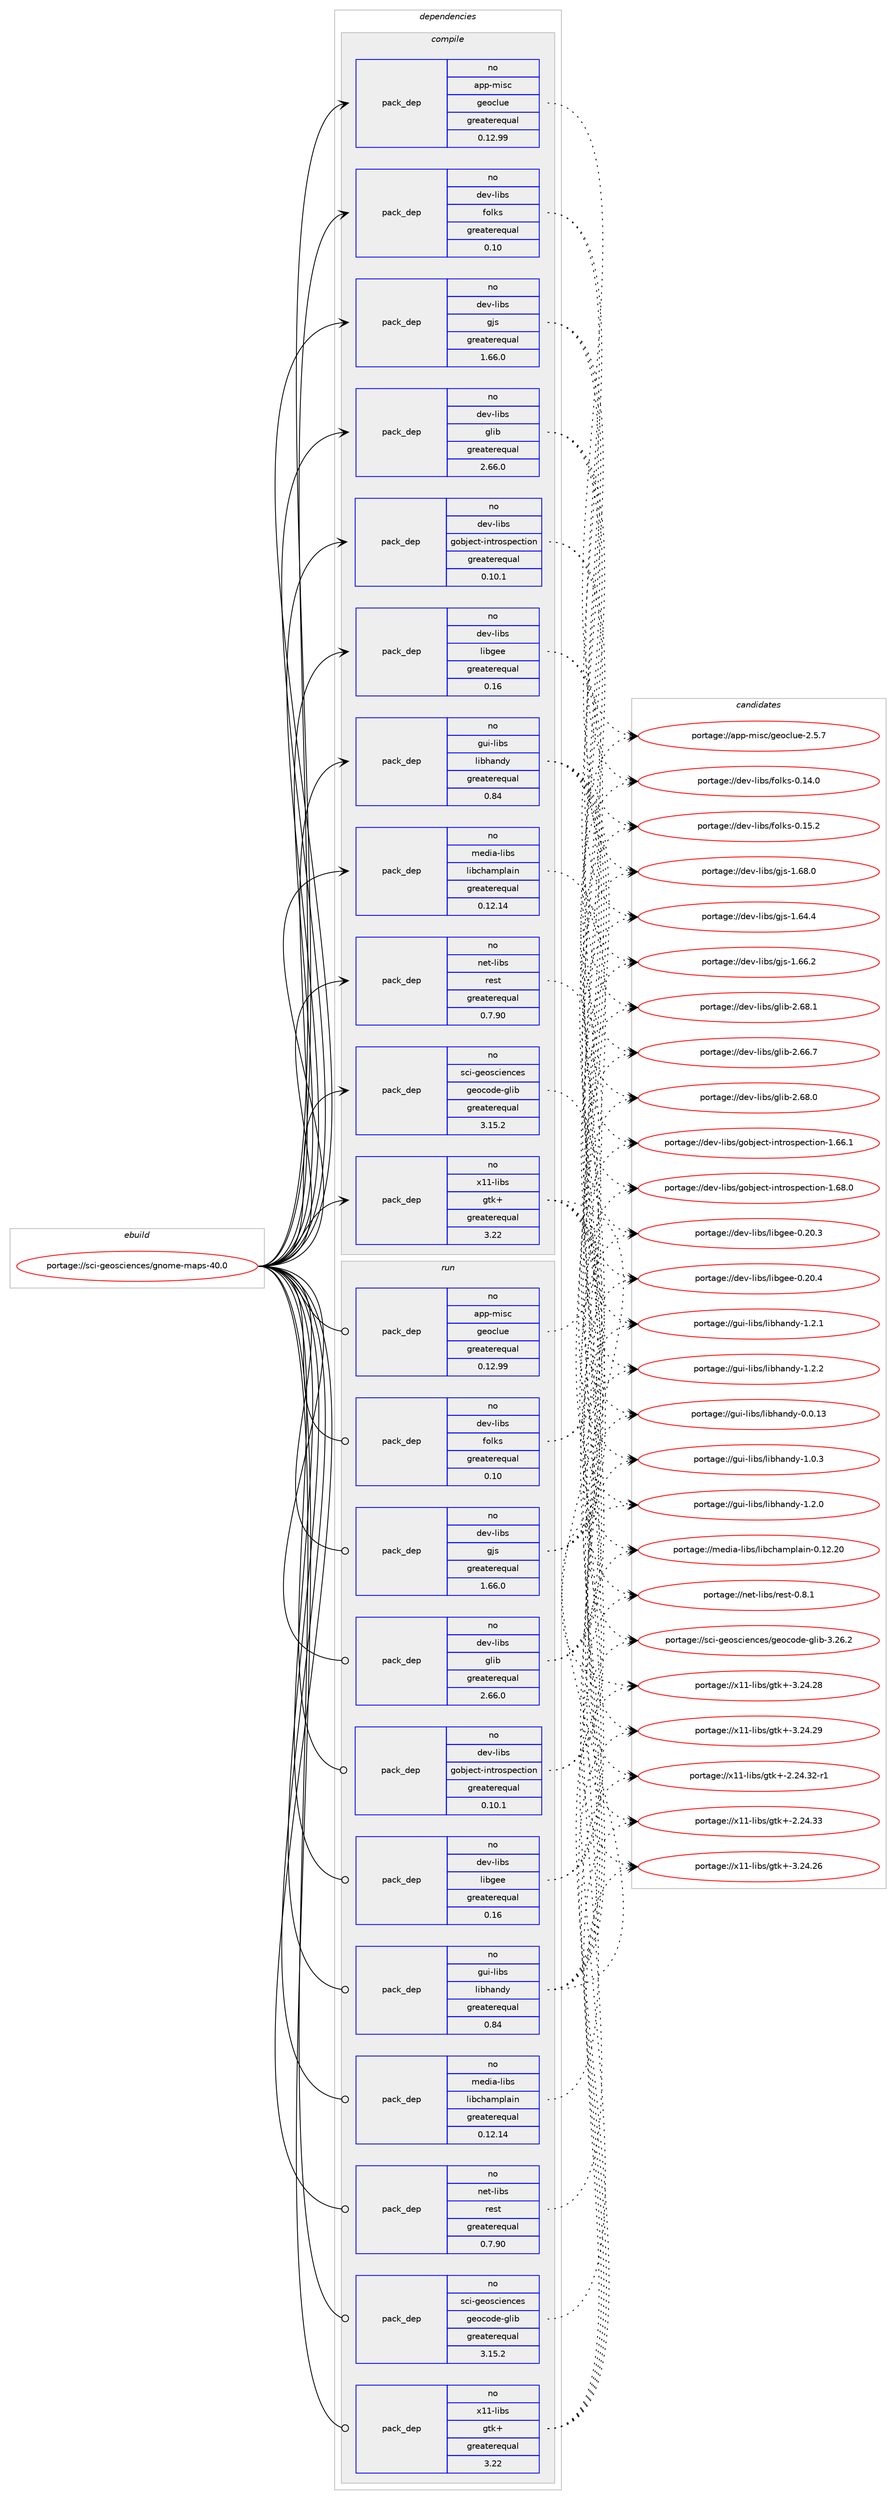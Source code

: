 digraph prolog {

# *************
# Graph options
# *************

newrank=true;
concentrate=true;
compound=true;
graph [rankdir=LR,fontname=Helvetica,fontsize=10,ranksep=1.5];#, ranksep=2.5, nodesep=0.2];
edge  [arrowhead=vee];
node  [fontname=Helvetica,fontsize=10];

# **********
# The ebuild
# **********

subgraph cluster_leftcol {
color=gray;
label=<<i>ebuild</i>>;
id [label="portage://sci-geosciences/gnome-maps-40.0", color=red, width=4, href="../sci-geosciences/gnome-maps-40.0.svg"];
}

# ****************
# The dependencies
# ****************

subgraph cluster_midcol {
color=gray;
label=<<i>dependencies</i>>;
subgraph cluster_compile {
fillcolor="#eeeeee";
style=filled;
label=<<i>compile</i>>;
# *** BEGIN UNKNOWN DEPENDENCY TYPE (TODO) ***
# id -> package_dependency(portage://sci-geosciences/gnome-maps-40.0,install,no,app-crypt,libsecret,none,[,,],[],[use(enable(introspection),none)])
# *** END UNKNOWN DEPENDENCY TYPE (TODO) ***

subgraph pack250 {
dependency628 [label=<<TABLE BORDER="0" CELLBORDER="1" CELLSPACING="0" CELLPADDING="4" WIDTH="220"><TR><TD ROWSPAN="6" CELLPADDING="30">pack_dep</TD></TR><TR><TD WIDTH="110">no</TD></TR><TR><TD>app-misc</TD></TR><TR><TD>geoclue</TD></TR><TR><TD>greaterequal</TD></TR><TR><TD>0.12.99</TD></TR></TABLE>>, shape=none, color=blue];
}
id:e -> dependency628:w [weight=20,style="solid",arrowhead="vee"];
subgraph pack251 {
dependency629 [label=<<TABLE BORDER="0" CELLBORDER="1" CELLSPACING="0" CELLPADDING="4" WIDTH="220"><TR><TD ROWSPAN="6" CELLPADDING="30">pack_dep</TD></TR><TR><TD WIDTH="110">no</TD></TR><TR><TD>dev-libs</TD></TR><TR><TD>folks</TD></TR><TR><TD>greaterequal</TD></TR><TR><TD>0.10</TD></TR></TABLE>>, shape=none, color=blue];
}
id:e -> dependency629:w [weight=20,style="solid",arrowhead="vee"];
subgraph pack252 {
dependency630 [label=<<TABLE BORDER="0" CELLBORDER="1" CELLSPACING="0" CELLPADDING="4" WIDTH="220"><TR><TD ROWSPAN="6" CELLPADDING="30">pack_dep</TD></TR><TR><TD WIDTH="110">no</TD></TR><TR><TD>dev-libs</TD></TR><TR><TD>gjs</TD></TR><TR><TD>greaterequal</TD></TR><TR><TD>1.66.0</TD></TR></TABLE>>, shape=none, color=blue];
}
id:e -> dependency630:w [weight=20,style="solid",arrowhead="vee"];
subgraph pack253 {
dependency631 [label=<<TABLE BORDER="0" CELLBORDER="1" CELLSPACING="0" CELLPADDING="4" WIDTH="220"><TR><TD ROWSPAN="6" CELLPADDING="30">pack_dep</TD></TR><TR><TD WIDTH="110">no</TD></TR><TR><TD>dev-libs</TD></TR><TR><TD>glib</TD></TR><TR><TD>greaterequal</TD></TR><TR><TD>2.66.0</TD></TR></TABLE>>, shape=none, color=blue];
}
id:e -> dependency631:w [weight=20,style="solid",arrowhead="vee"];
subgraph pack254 {
dependency632 [label=<<TABLE BORDER="0" CELLBORDER="1" CELLSPACING="0" CELLPADDING="4" WIDTH="220"><TR><TD ROWSPAN="6" CELLPADDING="30">pack_dep</TD></TR><TR><TD WIDTH="110">no</TD></TR><TR><TD>dev-libs</TD></TR><TR><TD>gobject-introspection</TD></TR><TR><TD>greaterequal</TD></TR><TR><TD>0.10.1</TD></TR></TABLE>>, shape=none, color=blue];
}
id:e -> dependency632:w [weight=20,style="solid",arrowhead="vee"];
subgraph pack255 {
dependency633 [label=<<TABLE BORDER="0" CELLBORDER="1" CELLSPACING="0" CELLPADDING="4" WIDTH="220"><TR><TD ROWSPAN="6" CELLPADDING="30">pack_dep</TD></TR><TR><TD WIDTH="110">no</TD></TR><TR><TD>dev-libs</TD></TR><TR><TD>libgee</TD></TR><TR><TD>greaterequal</TD></TR><TR><TD>0.16</TD></TR></TABLE>>, shape=none, color=blue];
}
id:e -> dependency633:w [weight=20,style="solid",arrowhead="vee"];
# *** BEGIN UNKNOWN DEPENDENCY TYPE (TODO) ***
# id -> package_dependency(portage://sci-geosciences/gnome-maps-40.0,install,no,dev-libs,libgweather,none,[,,],[],[use(enable(introspection),none)])
# *** END UNKNOWN DEPENDENCY TYPE (TODO) ***

# *** BEGIN UNKNOWN DEPENDENCY TYPE (TODO) ***
# id -> package_dependency(portage://sci-geosciences/gnome-maps-40.0,install,no,dev-libs,libxml2,none,[,,],[slot(2)],[])
# *** END UNKNOWN DEPENDENCY TYPE (TODO) ***

# *** BEGIN UNKNOWN DEPENDENCY TYPE (TODO) ***
# id -> package_dependency(portage://sci-geosciences/gnome-maps-40.0,install,no,dev-util,desktop-file-utils,none,[,,],[],[])
# *** END UNKNOWN DEPENDENCY TYPE (TODO) ***

subgraph pack256 {
dependency634 [label=<<TABLE BORDER="0" CELLBORDER="1" CELLSPACING="0" CELLPADDING="4" WIDTH="220"><TR><TD ROWSPAN="6" CELLPADDING="30">pack_dep</TD></TR><TR><TD WIDTH="110">no</TD></TR><TR><TD>gui-libs</TD></TR><TR><TD>libhandy</TD></TR><TR><TD>greaterequal</TD></TR><TR><TD>0.84</TD></TR></TABLE>>, shape=none, color=blue];
}
id:e -> dependency634:w [weight=20,style="solid",arrowhead="vee"];
# *** BEGIN UNKNOWN DEPENDENCY TYPE (TODO) ***
# id -> package_dependency(portage://sci-geosciences/gnome-maps-40.0,install,no,media-libs,clutter,none,[,,],[slot(1.0)],[use(enable(introspection),none)])
# *** END UNKNOWN DEPENDENCY TYPE (TODO) ***

# *** BEGIN UNKNOWN DEPENDENCY TYPE (TODO) ***
# id -> package_dependency(portage://sci-geosciences/gnome-maps-40.0,install,no,media-libs,clutter-gtk,none,[,,],[slot(1.0)],[use(enable(introspection),none)])
# *** END UNKNOWN DEPENDENCY TYPE (TODO) ***

subgraph pack257 {
dependency635 [label=<<TABLE BORDER="0" CELLBORDER="1" CELLSPACING="0" CELLPADDING="4" WIDTH="220"><TR><TD ROWSPAN="6" CELLPADDING="30">pack_dep</TD></TR><TR><TD WIDTH="110">no</TD></TR><TR><TD>media-libs</TD></TR><TR><TD>libchamplain</TD></TR><TR><TD>greaterequal</TD></TR><TR><TD>0.12.14</TD></TR></TABLE>>, shape=none, color=blue];
}
id:e -> dependency635:w [weight=20,style="solid",arrowhead="vee"];
# *** BEGIN UNKNOWN DEPENDENCY TYPE (TODO) ***
# id -> package_dependency(portage://sci-geosciences/gnome-maps-40.0,install,no,net-libs,gnome-online-accounts,none,[,,],[],[use(enable(introspection),none)])
# *** END UNKNOWN DEPENDENCY TYPE (TODO) ***

# *** BEGIN UNKNOWN DEPENDENCY TYPE (TODO) ***
# id -> package_dependency(portage://sci-geosciences/gnome-maps-40.0,install,no,net-libs,libgfbgraph,none,[,,],[],[use(enable(introspection),none)])
# *** END UNKNOWN DEPENDENCY TYPE (TODO) ***

# *** BEGIN UNKNOWN DEPENDENCY TYPE (TODO) ***
# id -> package_dependency(portage://sci-geosciences/gnome-maps-40.0,install,no,net-libs,libsoup,none,[,,],[slot(2.4)],[use(enable(introspection),none)])
# *** END UNKNOWN DEPENDENCY TYPE (TODO) ***

subgraph pack258 {
dependency636 [label=<<TABLE BORDER="0" CELLBORDER="1" CELLSPACING="0" CELLPADDING="4" WIDTH="220"><TR><TD ROWSPAN="6" CELLPADDING="30">pack_dep</TD></TR><TR><TD WIDTH="110">no</TD></TR><TR><TD>net-libs</TD></TR><TR><TD>rest</TD></TR><TR><TD>greaterequal</TD></TR><TR><TD>0.7.90</TD></TR></TABLE>>, shape=none, color=blue];
}
id:e -> dependency636:w [weight=20,style="solid",arrowhead="vee"];
# *** BEGIN UNKNOWN DEPENDENCY TYPE (TODO) ***
# id -> package_dependency(portage://sci-geosciences/gnome-maps-40.0,install,no,net-libs,webkit-gtk,none,[,,],[slot(4)],[use(enable(introspection),none)])
# *** END UNKNOWN DEPENDENCY TYPE (TODO) ***

subgraph pack259 {
dependency637 [label=<<TABLE BORDER="0" CELLBORDER="1" CELLSPACING="0" CELLPADDING="4" WIDTH="220"><TR><TD ROWSPAN="6" CELLPADDING="30">pack_dep</TD></TR><TR><TD WIDTH="110">no</TD></TR><TR><TD>sci-geosciences</TD></TR><TR><TD>geocode-glib</TD></TR><TR><TD>greaterequal</TD></TR><TR><TD>3.15.2</TD></TR></TABLE>>, shape=none, color=blue];
}
id:e -> dependency637:w [weight=20,style="solid",arrowhead="vee"];
subgraph pack260 {
dependency638 [label=<<TABLE BORDER="0" CELLBORDER="1" CELLSPACING="0" CELLPADDING="4" WIDTH="220"><TR><TD ROWSPAN="6" CELLPADDING="30">pack_dep</TD></TR><TR><TD WIDTH="110">no</TD></TR><TR><TD>x11-libs</TD></TR><TR><TD>gtk+</TD></TR><TR><TD>greaterequal</TD></TR><TR><TD>3.22</TD></TR></TABLE>>, shape=none, color=blue];
}
id:e -> dependency638:w [weight=20,style="solid",arrowhead="vee"];
# *** BEGIN UNKNOWN DEPENDENCY TYPE (TODO) ***
# id -> package_dependency(portage://sci-geosciences/gnome-maps-40.0,install,no,x11-libs,pango,none,[,,],[],[use(enable(introspection),none)])
# *** END UNKNOWN DEPENDENCY TYPE (TODO) ***

# *** BEGIN UNKNOWN DEPENDENCY TYPE (TODO) ***
# id -> package_dependency(portage://sci-geosciences/gnome-maps-40.0,install,no,x11-misc,shared-mime-info,none,[,,],[],[])
# *** END UNKNOWN DEPENDENCY TYPE (TODO) ***

}
subgraph cluster_compileandrun {
fillcolor="#eeeeee";
style=filled;
label=<<i>compile and run</i>>;
}
subgraph cluster_run {
fillcolor="#eeeeee";
style=filled;
label=<<i>run</i>>;
# *** BEGIN UNKNOWN DEPENDENCY TYPE (TODO) ***
# id -> package_dependency(portage://sci-geosciences/gnome-maps-40.0,run,no,app-crypt,libsecret,none,[,,],[],[use(enable(introspection),none)])
# *** END UNKNOWN DEPENDENCY TYPE (TODO) ***

subgraph pack261 {
dependency639 [label=<<TABLE BORDER="0" CELLBORDER="1" CELLSPACING="0" CELLPADDING="4" WIDTH="220"><TR><TD ROWSPAN="6" CELLPADDING="30">pack_dep</TD></TR><TR><TD WIDTH="110">no</TD></TR><TR><TD>app-misc</TD></TR><TR><TD>geoclue</TD></TR><TR><TD>greaterequal</TD></TR><TR><TD>0.12.99</TD></TR></TABLE>>, shape=none, color=blue];
}
id:e -> dependency639:w [weight=20,style="solid",arrowhead="odot"];
subgraph pack262 {
dependency640 [label=<<TABLE BORDER="0" CELLBORDER="1" CELLSPACING="0" CELLPADDING="4" WIDTH="220"><TR><TD ROWSPAN="6" CELLPADDING="30">pack_dep</TD></TR><TR><TD WIDTH="110">no</TD></TR><TR><TD>dev-libs</TD></TR><TR><TD>folks</TD></TR><TR><TD>greaterequal</TD></TR><TR><TD>0.10</TD></TR></TABLE>>, shape=none, color=blue];
}
id:e -> dependency640:w [weight=20,style="solid",arrowhead="odot"];
subgraph pack263 {
dependency641 [label=<<TABLE BORDER="0" CELLBORDER="1" CELLSPACING="0" CELLPADDING="4" WIDTH="220"><TR><TD ROWSPAN="6" CELLPADDING="30">pack_dep</TD></TR><TR><TD WIDTH="110">no</TD></TR><TR><TD>dev-libs</TD></TR><TR><TD>gjs</TD></TR><TR><TD>greaterequal</TD></TR><TR><TD>1.66.0</TD></TR></TABLE>>, shape=none, color=blue];
}
id:e -> dependency641:w [weight=20,style="solid",arrowhead="odot"];
subgraph pack264 {
dependency642 [label=<<TABLE BORDER="0" CELLBORDER="1" CELLSPACING="0" CELLPADDING="4" WIDTH="220"><TR><TD ROWSPAN="6" CELLPADDING="30">pack_dep</TD></TR><TR><TD WIDTH="110">no</TD></TR><TR><TD>dev-libs</TD></TR><TR><TD>glib</TD></TR><TR><TD>greaterequal</TD></TR><TR><TD>2.66.0</TD></TR></TABLE>>, shape=none, color=blue];
}
id:e -> dependency642:w [weight=20,style="solid",arrowhead="odot"];
subgraph pack265 {
dependency643 [label=<<TABLE BORDER="0" CELLBORDER="1" CELLSPACING="0" CELLPADDING="4" WIDTH="220"><TR><TD ROWSPAN="6" CELLPADDING="30">pack_dep</TD></TR><TR><TD WIDTH="110">no</TD></TR><TR><TD>dev-libs</TD></TR><TR><TD>gobject-introspection</TD></TR><TR><TD>greaterequal</TD></TR><TR><TD>0.10.1</TD></TR></TABLE>>, shape=none, color=blue];
}
id:e -> dependency643:w [weight=20,style="solid",arrowhead="odot"];
subgraph pack266 {
dependency644 [label=<<TABLE BORDER="0" CELLBORDER="1" CELLSPACING="0" CELLPADDING="4" WIDTH="220"><TR><TD ROWSPAN="6" CELLPADDING="30">pack_dep</TD></TR><TR><TD WIDTH="110">no</TD></TR><TR><TD>dev-libs</TD></TR><TR><TD>libgee</TD></TR><TR><TD>greaterequal</TD></TR><TR><TD>0.16</TD></TR></TABLE>>, shape=none, color=blue];
}
id:e -> dependency644:w [weight=20,style="solid",arrowhead="odot"];
# *** BEGIN UNKNOWN DEPENDENCY TYPE (TODO) ***
# id -> package_dependency(portage://sci-geosciences/gnome-maps-40.0,run,no,dev-libs,libgweather,none,[,,],[],[use(enable(introspection),none)])
# *** END UNKNOWN DEPENDENCY TYPE (TODO) ***

# *** BEGIN UNKNOWN DEPENDENCY TYPE (TODO) ***
# id -> package_dependency(portage://sci-geosciences/gnome-maps-40.0,run,no,dev-libs,libxml2,none,[,,],[slot(2)],[])
# *** END UNKNOWN DEPENDENCY TYPE (TODO) ***

subgraph pack267 {
dependency645 [label=<<TABLE BORDER="0" CELLBORDER="1" CELLSPACING="0" CELLPADDING="4" WIDTH="220"><TR><TD ROWSPAN="6" CELLPADDING="30">pack_dep</TD></TR><TR><TD WIDTH="110">no</TD></TR><TR><TD>gui-libs</TD></TR><TR><TD>libhandy</TD></TR><TR><TD>greaterequal</TD></TR><TR><TD>0.84</TD></TR></TABLE>>, shape=none, color=blue];
}
id:e -> dependency645:w [weight=20,style="solid",arrowhead="odot"];
# *** BEGIN UNKNOWN DEPENDENCY TYPE (TODO) ***
# id -> package_dependency(portage://sci-geosciences/gnome-maps-40.0,run,no,media-libs,clutter,none,[,,],[slot(1.0)],[use(enable(introspection),none)])
# *** END UNKNOWN DEPENDENCY TYPE (TODO) ***

# *** BEGIN UNKNOWN DEPENDENCY TYPE (TODO) ***
# id -> package_dependency(portage://sci-geosciences/gnome-maps-40.0,run,no,media-libs,clutter-gtk,none,[,,],[slot(1.0)],[use(enable(introspection),none)])
# *** END UNKNOWN DEPENDENCY TYPE (TODO) ***

subgraph pack268 {
dependency646 [label=<<TABLE BORDER="0" CELLBORDER="1" CELLSPACING="0" CELLPADDING="4" WIDTH="220"><TR><TD ROWSPAN="6" CELLPADDING="30">pack_dep</TD></TR><TR><TD WIDTH="110">no</TD></TR><TR><TD>media-libs</TD></TR><TR><TD>libchamplain</TD></TR><TR><TD>greaterequal</TD></TR><TR><TD>0.12.14</TD></TR></TABLE>>, shape=none, color=blue];
}
id:e -> dependency646:w [weight=20,style="solid",arrowhead="odot"];
# *** BEGIN UNKNOWN DEPENDENCY TYPE (TODO) ***
# id -> package_dependency(portage://sci-geosciences/gnome-maps-40.0,run,no,net-libs,gnome-online-accounts,none,[,,],[],[use(enable(introspection),none)])
# *** END UNKNOWN DEPENDENCY TYPE (TODO) ***

# *** BEGIN UNKNOWN DEPENDENCY TYPE (TODO) ***
# id -> package_dependency(portage://sci-geosciences/gnome-maps-40.0,run,no,net-libs,libgfbgraph,none,[,,],[],[use(enable(introspection),none)])
# *** END UNKNOWN DEPENDENCY TYPE (TODO) ***

# *** BEGIN UNKNOWN DEPENDENCY TYPE (TODO) ***
# id -> package_dependency(portage://sci-geosciences/gnome-maps-40.0,run,no,net-libs,libsoup,none,[,,],[slot(2.4)],[use(enable(introspection),none)])
# *** END UNKNOWN DEPENDENCY TYPE (TODO) ***

subgraph pack269 {
dependency647 [label=<<TABLE BORDER="0" CELLBORDER="1" CELLSPACING="0" CELLPADDING="4" WIDTH="220"><TR><TD ROWSPAN="6" CELLPADDING="30">pack_dep</TD></TR><TR><TD WIDTH="110">no</TD></TR><TR><TD>net-libs</TD></TR><TR><TD>rest</TD></TR><TR><TD>greaterequal</TD></TR><TR><TD>0.7.90</TD></TR></TABLE>>, shape=none, color=blue];
}
id:e -> dependency647:w [weight=20,style="solid",arrowhead="odot"];
# *** BEGIN UNKNOWN DEPENDENCY TYPE (TODO) ***
# id -> package_dependency(portage://sci-geosciences/gnome-maps-40.0,run,no,net-libs,webkit-gtk,none,[,,],[slot(4)],[use(enable(introspection),none)])
# *** END UNKNOWN DEPENDENCY TYPE (TODO) ***

subgraph pack270 {
dependency648 [label=<<TABLE BORDER="0" CELLBORDER="1" CELLSPACING="0" CELLPADDING="4" WIDTH="220"><TR><TD ROWSPAN="6" CELLPADDING="30">pack_dep</TD></TR><TR><TD WIDTH="110">no</TD></TR><TR><TD>sci-geosciences</TD></TR><TR><TD>geocode-glib</TD></TR><TR><TD>greaterequal</TD></TR><TR><TD>3.15.2</TD></TR></TABLE>>, shape=none, color=blue];
}
id:e -> dependency648:w [weight=20,style="solid",arrowhead="odot"];
subgraph pack271 {
dependency649 [label=<<TABLE BORDER="0" CELLBORDER="1" CELLSPACING="0" CELLPADDING="4" WIDTH="220"><TR><TD ROWSPAN="6" CELLPADDING="30">pack_dep</TD></TR><TR><TD WIDTH="110">no</TD></TR><TR><TD>x11-libs</TD></TR><TR><TD>gtk+</TD></TR><TR><TD>greaterequal</TD></TR><TR><TD>3.22</TD></TR></TABLE>>, shape=none, color=blue];
}
id:e -> dependency649:w [weight=20,style="solid",arrowhead="odot"];
# *** BEGIN UNKNOWN DEPENDENCY TYPE (TODO) ***
# id -> package_dependency(portage://sci-geosciences/gnome-maps-40.0,run,no,x11-libs,pango,none,[,,],[],[use(enable(introspection),none)])
# *** END UNKNOWN DEPENDENCY TYPE (TODO) ***

}
}

# **************
# The candidates
# **************

subgraph cluster_choices {
rank=same;
color=gray;
label=<<i>candidates</i>>;

subgraph choice250 {
color=black;
nodesep=1;
choice9711211245109105115994710310111199108117101455046534655 [label="portage://app-misc/geoclue-2.5.7", color=red, width=4,href="../app-misc/geoclue-2.5.7.svg"];
dependency628:e -> choice9711211245109105115994710310111199108117101455046534655:w [style=dotted,weight="100"];
}
subgraph choice251 {
color=black;
nodesep=1;
choice10010111845108105981154710211110810711545484649524648 [label="portage://dev-libs/folks-0.14.0", color=red, width=4,href="../dev-libs/folks-0.14.0.svg"];
choice10010111845108105981154710211110810711545484649534650 [label="portage://dev-libs/folks-0.15.2", color=red, width=4,href="../dev-libs/folks-0.15.2.svg"];
dependency629:e -> choice10010111845108105981154710211110810711545484649524648:w [style=dotted,weight="100"];
dependency629:e -> choice10010111845108105981154710211110810711545484649534650:w [style=dotted,weight="100"];
}
subgraph choice252 {
color=black;
nodesep=1;
choice10010111845108105981154710310611545494654524652 [label="portage://dev-libs/gjs-1.64.4", color=red, width=4,href="../dev-libs/gjs-1.64.4.svg"];
choice10010111845108105981154710310611545494654544650 [label="portage://dev-libs/gjs-1.66.2", color=red, width=4,href="../dev-libs/gjs-1.66.2.svg"];
choice10010111845108105981154710310611545494654564648 [label="portage://dev-libs/gjs-1.68.0", color=red, width=4,href="../dev-libs/gjs-1.68.0.svg"];
dependency630:e -> choice10010111845108105981154710310611545494654524652:w [style=dotted,weight="100"];
dependency630:e -> choice10010111845108105981154710310611545494654544650:w [style=dotted,weight="100"];
dependency630:e -> choice10010111845108105981154710310611545494654564648:w [style=dotted,weight="100"];
}
subgraph choice253 {
color=black;
nodesep=1;
choice1001011184510810598115471031081059845504654544655 [label="portage://dev-libs/glib-2.66.7", color=red, width=4,href="../dev-libs/glib-2.66.7.svg"];
choice1001011184510810598115471031081059845504654564648 [label="portage://dev-libs/glib-2.68.0", color=red, width=4,href="../dev-libs/glib-2.68.0.svg"];
choice1001011184510810598115471031081059845504654564649 [label="portage://dev-libs/glib-2.68.1", color=red, width=4,href="../dev-libs/glib-2.68.1.svg"];
dependency631:e -> choice1001011184510810598115471031081059845504654544655:w [style=dotted,weight="100"];
dependency631:e -> choice1001011184510810598115471031081059845504654564648:w [style=dotted,weight="100"];
dependency631:e -> choice1001011184510810598115471031081059845504654564649:w [style=dotted,weight="100"];
}
subgraph choice254 {
color=black;
nodesep=1;
choice1001011184510810598115471031119810610199116451051101161141111151121019911610511111045494654544649 [label="portage://dev-libs/gobject-introspection-1.66.1", color=red, width=4,href="../dev-libs/gobject-introspection-1.66.1.svg"];
choice1001011184510810598115471031119810610199116451051101161141111151121019911610511111045494654564648 [label="portage://dev-libs/gobject-introspection-1.68.0", color=red, width=4,href="../dev-libs/gobject-introspection-1.68.0.svg"];
dependency632:e -> choice1001011184510810598115471031119810610199116451051101161141111151121019911610511111045494654544649:w [style=dotted,weight="100"];
dependency632:e -> choice1001011184510810598115471031119810610199116451051101161141111151121019911610511111045494654564648:w [style=dotted,weight="100"];
}
subgraph choice255 {
color=black;
nodesep=1;
choice1001011184510810598115471081059810310110145484650484651 [label="portage://dev-libs/libgee-0.20.3", color=red, width=4,href="../dev-libs/libgee-0.20.3.svg"];
choice1001011184510810598115471081059810310110145484650484652 [label="portage://dev-libs/libgee-0.20.4", color=red, width=4,href="../dev-libs/libgee-0.20.4.svg"];
dependency633:e -> choice1001011184510810598115471081059810310110145484650484651:w [style=dotted,weight="100"];
dependency633:e -> choice1001011184510810598115471081059810310110145484650484652:w [style=dotted,weight="100"];
}
subgraph choice256 {
color=black;
nodesep=1;
choice103117105451081059811547108105981049711010012145484648464951 [label="portage://gui-libs/libhandy-0.0.13", color=red, width=4,href="../gui-libs/libhandy-0.0.13.svg"];
choice1031171054510810598115471081059810497110100121454946484651 [label="portage://gui-libs/libhandy-1.0.3", color=red, width=4,href="../gui-libs/libhandy-1.0.3.svg"];
choice1031171054510810598115471081059810497110100121454946504648 [label="portage://gui-libs/libhandy-1.2.0", color=red, width=4,href="../gui-libs/libhandy-1.2.0.svg"];
choice1031171054510810598115471081059810497110100121454946504649 [label="portage://gui-libs/libhandy-1.2.1", color=red, width=4,href="../gui-libs/libhandy-1.2.1.svg"];
choice1031171054510810598115471081059810497110100121454946504650 [label="portage://gui-libs/libhandy-1.2.2", color=red, width=4,href="../gui-libs/libhandy-1.2.2.svg"];
dependency634:e -> choice103117105451081059811547108105981049711010012145484648464951:w [style=dotted,weight="100"];
dependency634:e -> choice1031171054510810598115471081059810497110100121454946484651:w [style=dotted,weight="100"];
dependency634:e -> choice1031171054510810598115471081059810497110100121454946504648:w [style=dotted,weight="100"];
dependency634:e -> choice1031171054510810598115471081059810497110100121454946504649:w [style=dotted,weight="100"];
dependency634:e -> choice1031171054510810598115471081059810497110100121454946504650:w [style=dotted,weight="100"];
}
subgraph choice257 {
color=black;
nodesep=1;
choice10910110010597451081059811547108105989910497109112108971051104548464950465048 [label="portage://media-libs/libchamplain-0.12.20", color=red, width=4,href="../media-libs/libchamplain-0.12.20.svg"];
dependency635:e -> choice10910110010597451081059811547108105989910497109112108971051104548464950465048:w [style=dotted,weight="100"];
}
subgraph choice258 {
color=black;
nodesep=1;
choice110101116451081059811547114101115116454846564649 [label="portage://net-libs/rest-0.8.1", color=red, width=4,href="../net-libs/rest-0.8.1.svg"];
dependency636:e -> choice110101116451081059811547114101115116454846564649:w [style=dotted,weight="100"];
}
subgraph choice259 {
color=black;
nodesep=1;
choice115991054510310111111599105101110991011154710310111199111100101451031081059845514650544650 [label="portage://sci-geosciences/geocode-glib-3.26.2", color=red, width=4,href="../sci-geosciences/geocode-glib-3.26.2.svg"];
dependency637:e -> choice115991054510310111111599105101110991011154710310111199111100101451031081059845514650544650:w [style=dotted,weight="100"];
}
subgraph choice260 {
color=black;
nodesep=1;
choice12049494510810598115471031161074345504650524651504511449 [label="portage://x11-libs/gtk+-2.24.32-r1", color=red, width=4,href="../x11-libs/gtk+-2.24.32-r1.svg"];
choice1204949451081059811547103116107434550465052465151 [label="portage://x11-libs/gtk+-2.24.33", color=red, width=4,href="../x11-libs/gtk+-2.24.33.svg"];
choice1204949451081059811547103116107434551465052465054 [label="portage://x11-libs/gtk+-3.24.26", color=red, width=4,href="../x11-libs/gtk+-3.24.26.svg"];
choice1204949451081059811547103116107434551465052465056 [label="portage://x11-libs/gtk+-3.24.28", color=red, width=4,href="../x11-libs/gtk+-3.24.28.svg"];
choice1204949451081059811547103116107434551465052465057 [label="portage://x11-libs/gtk+-3.24.29", color=red, width=4,href="../x11-libs/gtk+-3.24.29.svg"];
dependency638:e -> choice12049494510810598115471031161074345504650524651504511449:w [style=dotted,weight="100"];
dependency638:e -> choice1204949451081059811547103116107434550465052465151:w [style=dotted,weight="100"];
dependency638:e -> choice1204949451081059811547103116107434551465052465054:w [style=dotted,weight="100"];
dependency638:e -> choice1204949451081059811547103116107434551465052465056:w [style=dotted,weight="100"];
dependency638:e -> choice1204949451081059811547103116107434551465052465057:w [style=dotted,weight="100"];
}
subgraph choice261 {
color=black;
nodesep=1;
choice9711211245109105115994710310111199108117101455046534655 [label="portage://app-misc/geoclue-2.5.7", color=red, width=4,href="../app-misc/geoclue-2.5.7.svg"];
dependency639:e -> choice9711211245109105115994710310111199108117101455046534655:w [style=dotted,weight="100"];
}
subgraph choice262 {
color=black;
nodesep=1;
choice10010111845108105981154710211110810711545484649524648 [label="portage://dev-libs/folks-0.14.0", color=red, width=4,href="../dev-libs/folks-0.14.0.svg"];
choice10010111845108105981154710211110810711545484649534650 [label="portage://dev-libs/folks-0.15.2", color=red, width=4,href="../dev-libs/folks-0.15.2.svg"];
dependency640:e -> choice10010111845108105981154710211110810711545484649524648:w [style=dotted,weight="100"];
dependency640:e -> choice10010111845108105981154710211110810711545484649534650:w [style=dotted,weight="100"];
}
subgraph choice263 {
color=black;
nodesep=1;
choice10010111845108105981154710310611545494654524652 [label="portage://dev-libs/gjs-1.64.4", color=red, width=4,href="../dev-libs/gjs-1.64.4.svg"];
choice10010111845108105981154710310611545494654544650 [label="portage://dev-libs/gjs-1.66.2", color=red, width=4,href="../dev-libs/gjs-1.66.2.svg"];
choice10010111845108105981154710310611545494654564648 [label="portage://dev-libs/gjs-1.68.0", color=red, width=4,href="../dev-libs/gjs-1.68.0.svg"];
dependency641:e -> choice10010111845108105981154710310611545494654524652:w [style=dotted,weight="100"];
dependency641:e -> choice10010111845108105981154710310611545494654544650:w [style=dotted,weight="100"];
dependency641:e -> choice10010111845108105981154710310611545494654564648:w [style=dotted,weight="100"];
}
subgraph choice264 {
color=black;
nodesep=1;
choice1001011184510810598115471031081059845504654544655 [label="portage://dev-libs/glib-2.66.7", color=red, width=4,href="../dev-libs/glib-2.66.7.svg"];
choice1001011184510810598115471031081059845504654564648 [label="portage://dev-libs/glib-2.68.0", color=red, width=4,href="../dev-libs/glib-2.68.0.svg"];
choice1001011184510810598115471031081059845504654564649 [label="portage://dev-libs/glib-2.68.1", color=red, width=4,href="../dev-libs/glib-2.68.1.svg"];
dependency642:e -> choice1001011184510810598115471031081059845504654544655:w [style=dotted,weight="100"];
dependency642:e -> choice1001011184510810598115471031081059845504654564648:w [style=dotted,weight="100"];
dependency642:e -> choice1001011184510810598115471031081059845504654564649:w [style=dotted,weight="100"];
}
subgraph choice265 {
color=black;
nodesep=1;
choice1001011184510810598115471031119810610199116451051101161141111151121019911610511111045494654544649 [label="portage://dev-libs/gobject-introspection-1.66.1", color=red, width=4,href="../dev-libs/gobject-introspection-1.66.1.svg"];
choice1001011184510810598115471031119810610199116451051101161141111151121019911610511111045494654564648 [label="portage://dev-libs/gobject-introspection-1.68.0", color=red, width=4,href="../dev-libs/gobject-introspection-1.68.0.svg"];
dependency643:e -> choice1001011184510810598115471031119810610199116451051101161141111151121019911610511111045494654544649:w [style=dotted,weight="100"];
dependency643:e -> choice1001011184510810598115471031119810610199116451051101161141111151121019911610511111045494654564648:w [style=dotted,weight="100"];
}
subgraph choice266 {
color=black;
nodesep=1;
choice1001011184510810598115471081059810310110145484650484651 [label="portage://dev-libs/libgee-0.20.3", color=red, width=4,href="../dev-libs/libgee-0.20.3.svg"];
choice1001011184510810598115471081059810310110145484650484652 [label="portage://dev-libs/libgee-0.20.4", color=red, width=4,href="../dev-libs/libgee-0.20.4.svg"];
dependency644:e -> choice1001011184510810598115471081059810310110145484650484651:w [style=dotted,weight="100"];
dependency644:e -> choice1001011184510810598115471081059810310110145484650484652:w [style=dotted,weight="100"];
}
subgraph choice267 {
color=black;
nodesep=1;
choice103117105451081059811547108105981049711010012145484648464951 [label="portage://gui-libs/libhandy-0.0.13", color=red, width=4,href="../gui-libs/libhandy-0.0.13.svg"];
choice1031171054510810598115471081059810497110100121454946484651 [label="portage://gui-libs/libhandy-1.0.3", color=red, width=4,href="../gui-libs/libhandy-1.0.3.svg"];
choice1031171054510810598115471081059810497110100121454946504648 [label="portage://gui-libs/libhandy-1.2.0", color=red, width=4,href="../gui-libs/libhandy-1.2.0.svg"];
choice1031171054510810598115471081059810497110100121454946504649 [label="portage://gui-libs/libhandy-1.2.1", color=red, width=4,href="../gui-libs/libhandy-1.2.1.svg"];
choice1031171054510810598115471081059810497110100121454946504650 [label="portage://gui-libs/libhandy-1.2.2", color=red, width=4,href="../gui-libs/libhandy-1.2.2.svg"];
dependency645:e -> choice103117105451081059811547108105981049711010012145484648464951:w [style=dotted,weight="100"];
dependency645:e -> choice1031171054510810598115471081059810497110100121454946484651:w [style=dotted,weight="100"];
dependency645:e -> choice1031171054510810598115471081059810497110100121454946504648:w [style=dotted,weight="100"];
dependency645:e -> choice1031171054510810598115471081059810497110100121454946504649:w [style=dotted,weight="100"];
dependency645:e -> choice1031171054510810598115471081059810497110100121454946504650:w [style=dotted,weight="100"];
}
subgraph choice268 {
color=black;
nodesep=1;
choice10910110010597451081059811547108105989910497109112108971051104548464950465048 [label="portage://media-libs/libchamplain-0.12.20", color=red, width=4,href="../media-libs/libchamplain-0.12.20.svg"];
dependency646:e -> choice10910110010597451081059811547108105989910497109112108971051104548464950465048:w [style=dotted,weight="100"];
}
subgraph choice269 {
color=black;
nodesep=1;
choice110101116451081059811547114101115116454846564649 [label="portage://net-libs/rest-0.8.1", color=red, width=4,href="../net-libs/rest-0.8.1.svg"];
dependency647:e -> choice110101116451081059811547114101115116454846564649:w [style=dotted,weight="100"];
}
subgraph choice270 {
color=black;
nodesep=1;
choice115991054510310111111599105101110991011154710310111199111100101451031081059845514650544650 [label="portage://sci-geosciences/geocode-glib-3.26.2", color=red, width=4,href="../sci-geosciences/geocode-glib-3.26.2.svg"];
dependency648:e -> choice115991054510310111111599105101110991011154710310111199111100101451031081059845514650544650:w [style=dotted,weight="100"];
}
subgraph choice271 {
color=black;
nodesep=1;
choice12049494510810598115471031161074345504650524651504511449 [label="portage://x11-libs/gtk+-2.24.32-r1", color=red, width=4,href="../x11-libs/gtk+-2.24.32-r1.svg"];
choice1204949451081059811547103116107434550465052465151 [label="portage://x11-libs/gtk+-2.24.33", color=red, width=4,href="../x11-libs/gtk+-2.24.33.svg"];
choice1204949451081059811547103116107434551465052465054 [label="portage://x11-libs/gtk+-3.24.26", color=red, width=4,href="../x11-libs/gtk+-3.24.26.svg"];
choice1204949451081059811547103116107434551465052465056 [label="portage://x11-libs/gtk+-3.24.28", color=red, width=4,href="../x11-libs/gtk+-3.24.28.svg"];
choice1204949451081059811547103116107434551465052465057 [label="portage://x11-libs/gtk+-3.24.29", color=red, width=4,href="../x11-libs/gtk+-3.24.29.svg"];
dependency649:e -> choice12049494510810598115471031161074345504650524651504511449:w [style=dotted,weight="100"];
dependency649:e -> choice1204949451081059811547103116107434550465052465151:w [style=dotted,weight="100"];
dependency649:e -> choice1204949451081059811547103116107434551465052465054:w [style=dotted,weight="100"];
dependency649:e -> choice1204949451081059811547103116107434551465052465056:w [style=dotted,weight="100"];
dependency649:e -> choice1204949451081059811547103116107434551465052465057:w [style=dotted,weight="100"];
}
}

}
